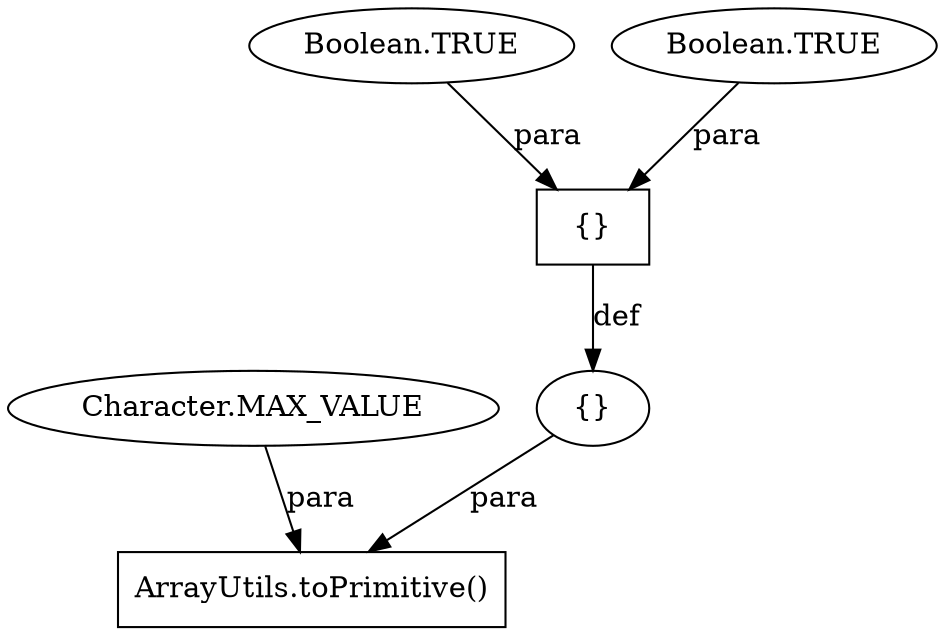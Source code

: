 digraph "AUG" {

  1 [ label="ArrayUtils.toPrimitive()" shape="box" ];
  2 [ label="Character.MAX_VALUE" shape="ellipse" ];
  3 [ label="{}" shape="ellipse" ];
  4 [ label="{}" shape="box" ];
  5 [ label="Boolean.TRUE" shape="ellipse" ];
  6 [ label="Boolean.TRUE" shape="ellipse" ];
  2 -> 1 [ label="para" style="solid" ];
  3 -> 1 [ label="para" style="solid" ];
  4 -> 3 [ label="def" style="solid" ];
  6 -> 4 [ label="para" style="solid" ];
  5 -> 4 [ label="para" style="solid" ];
}
